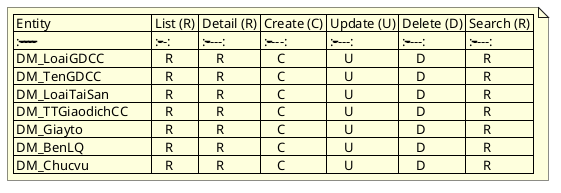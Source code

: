 @startuml CRUD_Matrix
note as CRUD_Matrix
| Entity                | List (R) | Detail (R) | Create (C) | Update (U) | Delete (D) | Search (R) |
| :-------------------- | :------: | :--------: | :--------: | :--------: | :--------: | :--------: |
| DM_LoaiGDCC           |    R     |     R      |     C      |     U      |     D      |     R      |
| DM_TenGDCC            |    R     |     R      |     C      |     U      |     D      |     R      |
| DM_LoaiTaiSan         |    R     |     R      |     C      |     U      |     D      |     R      |
| DM_TTGiaodichCC       |    R     |     R      |     C      |     U      |     D      |     R      |
| DM_Giayto             |    R     |     R      |     C      |     U      |     D      |     R      |
| DM_BenLQ              |    R     |     R      |     C      |     U      |     D      |     R      |
| DM_Chucvu             |    R     |     R      |     C      |     U      |     D      |     R      |
end note
@enduml
